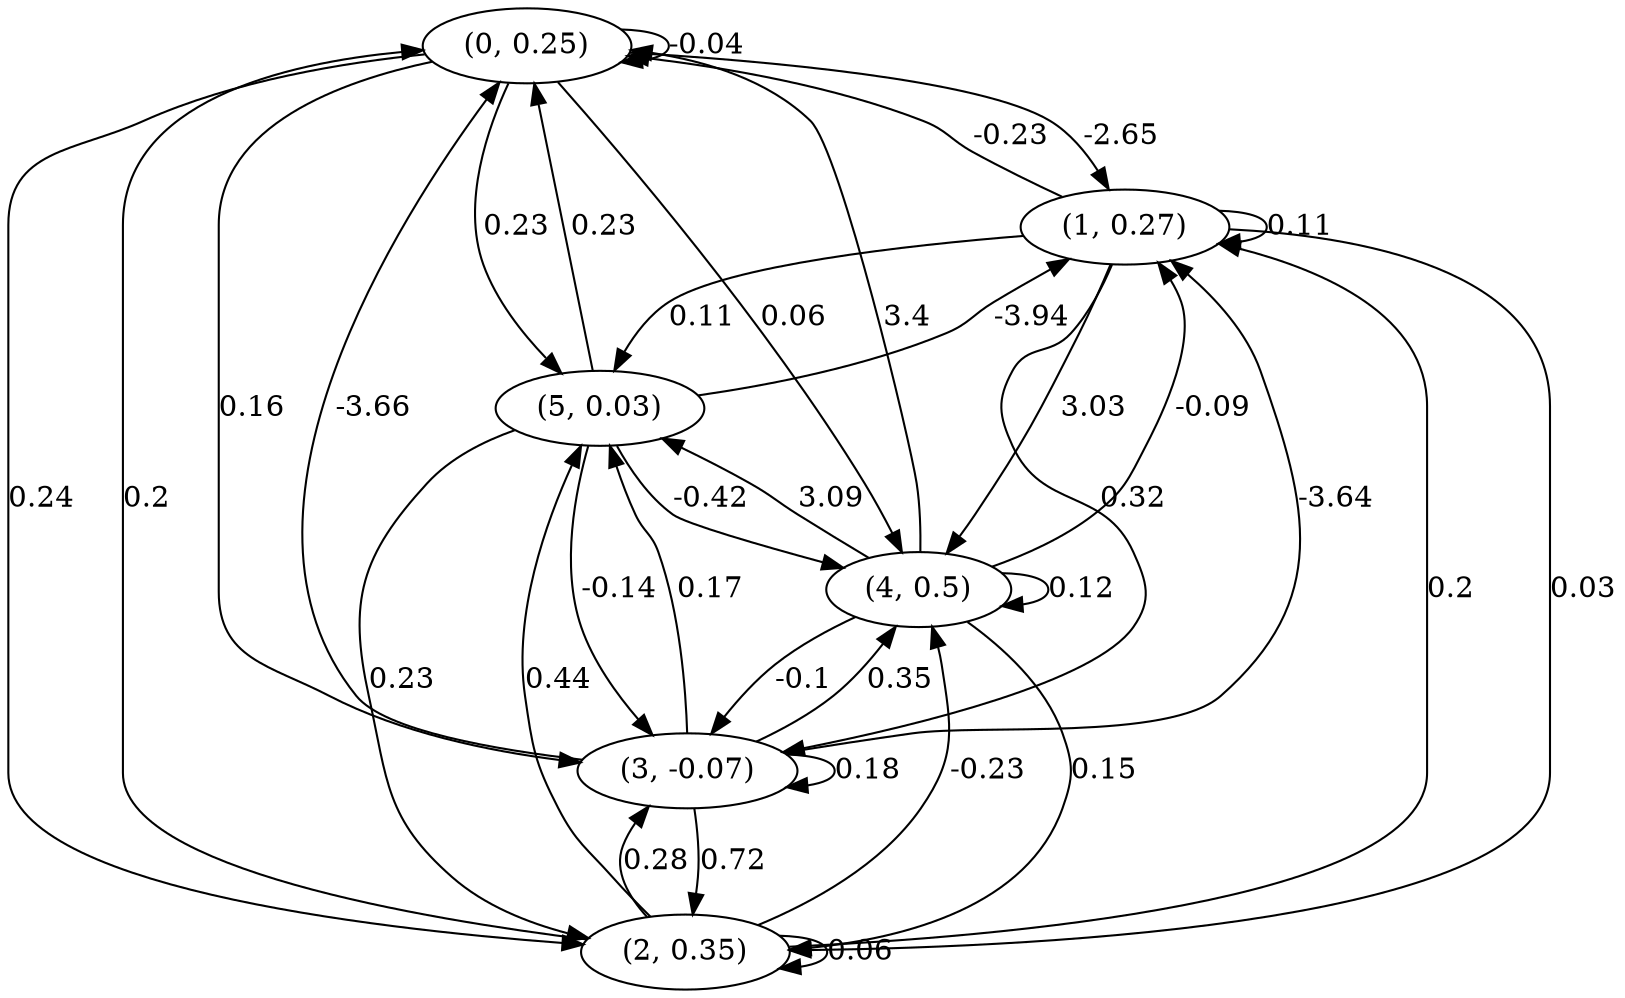digraph {
    0 [ label = "(0, 0.25)" ]
    1 [ label = "(1, 0.27)" ]
    2 [ label = "(2, 0.35)" ]
    3 [ label = "(3, -0.07)" ]
    4 [ label = "(4, 0.5)" ]
    5 [ label = "(5, 0.03)" ]
    0 -> 0 [ label = "-0.04" ]
    1 -> 1 [ label = "0.11" ]
    2 -> 2 [ label = "0.06" ]
    3 -> 3 [ label = "0.18" ]
    4 -> 4 [ label = "0.12" ]
    1 -> 0 [ label = "-0.23" ]
    2 -> 0 [ label = "0.2" ]
    3 -> 0 [ label = "-3.66" ]
    4 -> 0 [ label = "3.4" ]
    5 -> 0 [ label = "0.23" ]
    0 -> 1 [ label = "-2.65" ]
    2 -> 1 [ label = "0.2" ]
    3 -> 1 [ label = "-3.64" ]
    4 -> 1 [ label = "-0.09" ]
    5 -> 1 [ label = "-3.94" ]
    0 -> 2 [ label = "0.24" ]
    1 -> 2 [ label = "0.03" ]
    3 -> 2 [ label = "0.72" ]
    4 -> 2 [ label = "0.15" ]
    5 -> 2 [ label = "0.23" ]
    0 -> 3 [ label = "0.16" ]
    1 -> 3 [ label = "0.32" ]
    2 -> 3 [ label = "0.28" ]
    4 -> 3 [ label = "-0.1" ]
    5 -> 3 [ label = "-0.14" ]
    0 -> 4 [ label = "0.06" ]
    1 -> 4 [ label = "3.03" ]
    2 -> 4 [ label = "-0.23" ]
    3 -> 4 [ label = "0.35" ]
    5 -> 4 [ label = "-0.42" ]
    0 -> 5 [ label = "0.23" ]
    1 -> 5 [ label = "0.11" ]
    2 -> 5 [ label = "0.44" ]
    3 -> 5 [ label = "0.17" ]
    4 -> 5 [ label = "3.09" ]
}

